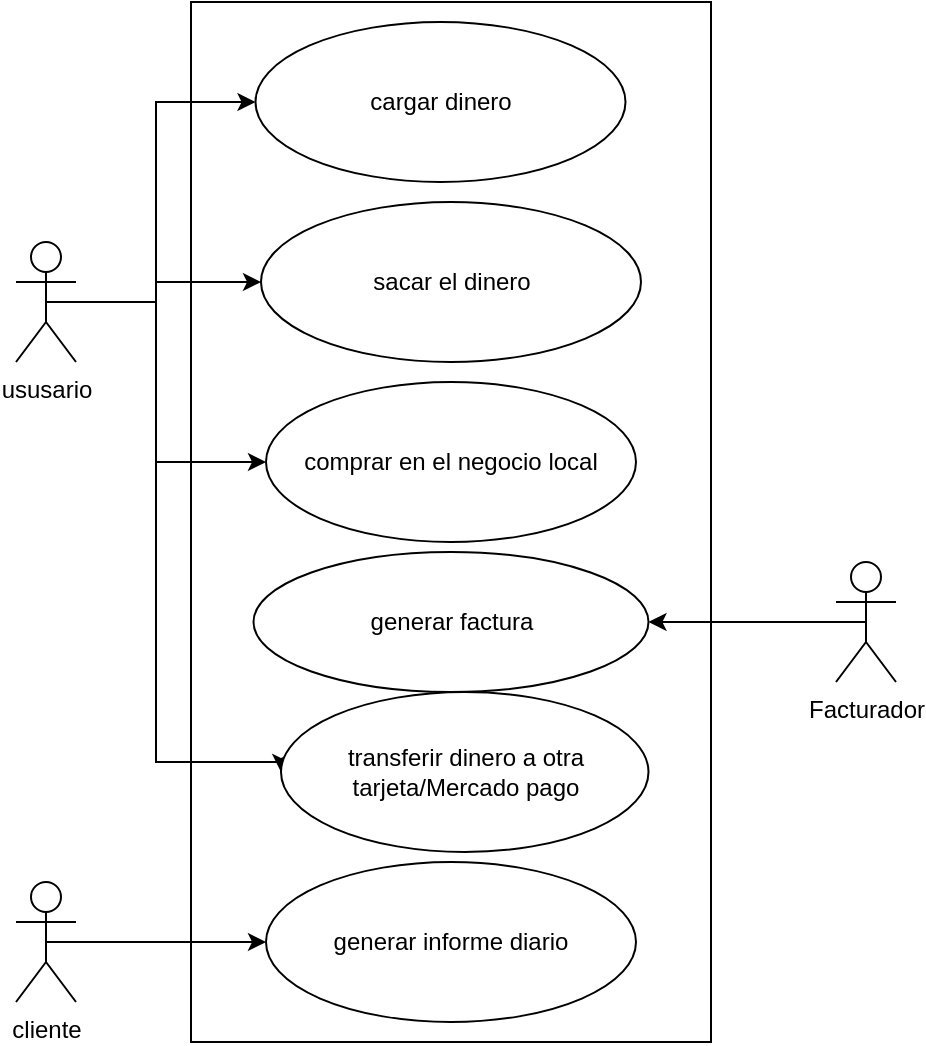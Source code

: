 <mxfile version="21.0.6"><diagram name="Página-1" id="9bUULZ5fY3JvXaYJBgqP"><mxGraphModel dx="1120" dy="413" grid="1" gridSize="10" guides="1" tooltips="1" connect="1" arrows="1" fold="1" page="1" pageScale="1" pageWidth="827" pageHeight="1169" math="0" shadow="0"><root><mxCell id="0"/><mxCell id="1" parent="0"/><mxCell id="L1-A7GVL4GtOh7Hl0eZI-2" value="" style="rounded=0;whiteSpace=wrap;html=1;" vertex="1" parent="1"><mxGeometry x="357.5" width="260" height="520" as="geometry"/></mxCell><mxCell id="L1-A7GVL4GtOh7Hl0eZI-3" value="cargar dinero " style="ellipse;whiteSpace=wrap;html=1;" vertex="1" parent="1"><mxGeometry x="389.75" y="10" width="185" height="80" as="geometry"/></mxCell><mxCell id="L1-A7GVL4GtOh7Hl0eZI-4" value="comprar en el negocio local" style="ellipse;whiteSpace=wrap;html=1;" vertex="1" parent="1"><mxGeometry x="395" y="190" width="185" height="80" as="geometry"/></mxCell><mxCell id="L1-A7GVL4GtOh7Hl0eZI-6" value="generar informe diario" style="ellipse;whiteSpace=wrap;html=1;" vertex="1" parent="1"><mxGeometry x="395" y="430" width="185" height="80" as="geometry"/></mxCell><mxCell id="L1-A7GVL4GtOh7Hl0eZI-19" style="edgeStyle=orthogonalEdgeStyle;rounded=0;orthogonalLoop=1;jettySize=auto;html=1;exitX=0.5;exitY=0.5;exitDx=0;exitDy=0;exitPerimeter=0;" edge="1" parent="1" source="L1-A7GVL4GtOh7Hl0eZI-8" target="L1-A7GVL4GtOh7Hl0eZI-18"><mxGeometry relative="1" as="geometry"><Array as="points"><mxPoint x="340" y="150"/><mxPoint x="340" y="140"/></Array></mxGeometry></mxCell><mxCell id="L1-A7GVL4GtOh7Hl0eZI-20" style="edgeStyle=orthogonalEdgeStyle;rounded=0;orthogonalLoop=1;jettySize=auto;html=1;exitX=0.5;exitY=0.5;exitDx=0;exitDy=0;exitPerimeter=0;" edge="1" parent="1" source="L1-A7GVL4GtOh7Hl0eZI-8" target="L1-A7GVL4GtOh7Hl0eZI-3"><mxGeometry relative="1" as="geometry"><Array as="points"><mxPoint x="340" y="150"/><mxPoint x="340" y="50"/></Array></mxGeometry></mxCell><mxCell id="L1-A7GVL4GtOh7Hl0eZI-21" style="edgeStyle=orthogonalEdgeStyle;rounded=0;orthogonalLoop=1;jettySize=auto;html=1;exitX=0.5;exitY=0.5;exitDx=0;exitDy=0;exitPerimeter=0;entryX=0;entryY=0.5;entryDx=0;entryDy=0;" edge="1" parent="1" source="L1-A7GVL4GtOh7Hl0eZI-8" target="L1-A7GVL4GtOh7Hl0eZI-4"><mxGeometry relative="1" as="geometry"><Array as="points"><mxPoint x="340" y="150"/><mxPoint x="340" y="230"/></Array></mxGeometry></mxCell><mxCell id="L1-A7GVL4GtOh7Hl0eZI-26" style="edgeStyle=orthogonalEdgeStyle;rounded=0;orthogonalLoop=1;jettySize=auto;html=1;exitX=0.5;exitY=0.5;exitDx=0;exitDy=0;exitPerimeter=0;entryX=0;entryY=0.5;entryDx=0;entryDy=0;" edge="1" parent="1" source="L1-A7GVL4GtOh7Hl0eZI-8" target="L1-A7GVL4GtOh7Hl0eZI-25"><mxGeometry relative="1" as="geometry"><Array as="points"><mxPoint x="340" y="150"/><mxPoint x="340" y="380"/></Array></mxGeometry></mxCell><mxCell id="L1-A7GVL4GtOh7Hl0eZI-8" value="ususario" style="shape=umlActor;verticalLabelPosition=bottom;verticalAlign=top;html=1;outlineConnect=0;" vertex="1" parent="1"><mxGeometry x="270" y="120" width="30" height="60" as="geometry"/></mxCell><mxCell id="L1-A7GVL4GtOh7Hl0eZI-23" style="edgeStyle=orthogonalEdgeStyle;rounded=0;orthogonalLoop=1;jettySize=auto;html=1;entryX=0;entryY=0.5;entryDx=0;entryDy=0;exitX=0.5;exitY=0.5;exitDx=0;exitDy=0;exitPerimeter=0;" edge="1" parent="1" source="L1-A7GVL4GtOh7Hl0eZI-12" target="L1-A7GVL4GtOh7Hl0eZI-6"><mxGeometry relative="1" as="geometry"/></mxCell><mxCell id="L1-A7GVL4GtOh7Hl0eZI-12" value="cliente" style="shape=umlActor;verticalLabelPosition=bottom;verticalAlign=top;html=1;outlineConnect=0;" vertex="1" parent="1"><mxGeometry x="270" y="440" width="30" height="60" as="geometry"/></mxCell><mxCell id="L1-A7GVL4GtOh7Hl0eZI-18" value="sacar el dinero" style="ellipse;whiteSpace=wrap;html=1;" vertex="1" parent="1"><mxGeometry x="392.5" y="100" width="190" height="80" as="geometry"/></mxCell><mxCell id="L1-A7GVL4GtOh7Hl0eZI-25" value="transferir dinero a otra tarjeta/Mercado pago" style="ellipse;whiteSpace=wrap;html=1;" vertex="1" parent="1"><mxGeometry x="402.5" y="345" width="183.75" height="80" as="geometry"/></mxCell><mxCell id="L1-A7GVL4GtOh7Hl0eZI-27" value="generar factura" style="ellipse;whiteSpace=wrap;html=1;" vertex="1" parent="1"><mxGeometry x="388.75" y="275" width="197.5" height="70" as="geometry"/></mxCell><mxCell id="L1-A7GVL4GtOh7Hl0eZI-30" style="edgeStyle=orthogonalEdgeStyle;rounded=0;orthogonalLoop=1;jettySize=auto;html=1;exitX=0.5;exitY=0.5;exitDx=0;exitDy=0;exitPerimeter=0;entryX=1;entryY=0.5;entryDx=0;entryDy=0;" edge="1" parent="1" source="L1-A7GVL4GtOh7Hl0eZI-29" target="L1-A7GVL4GtOh7Hl0eZI-27"><mxGeometry relative="1" as="geometry"/></mxCell><mxCell id="L1-A7GVL4GtOh7Hl0eZI-29" value="Facturador" style="shape=umlActor;verticalLabelPosition=bottom;verticalAlign=top;html=1;outlineConnect=0;" vertex="1" parent="1"><mxGeometry x="680" y="280" width="30" height="60" as="geometry"/></mxCell></root></mxGraphModel></diagram></mxfile>